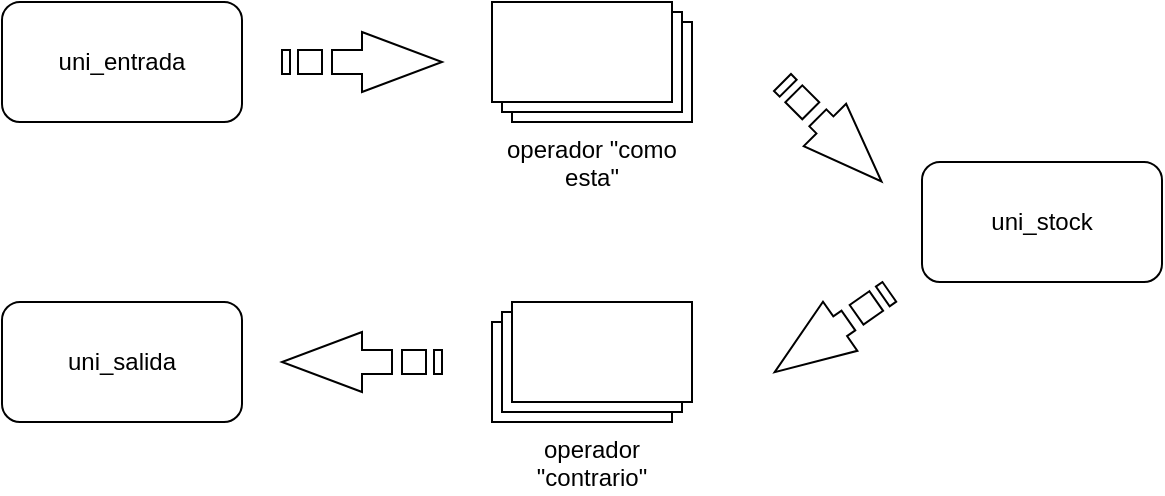<mxfile version="22.1.8" type="github">
  <diagram id="kgpKYQtTHZ0yAKxKKP6v" name="Page-1">
    <mxGraphModel dx="1434" dy="750" grid="1" gridSize="10" guides="1" tooltips="1" connect="1" arrows="1" fold="1" page="1" pageScale="1" pageWidth="850" pageHeight="1100" math="0" shadow="0">
      <root>
        <mxCell id="0" />
        <mxCell id="1" parent="0" />
        <mxCell id="0UKLwXg4Dds4JLnMCCdG-1" value="operador &quot;como esta&quot;" style="verticalLabelPosition=bottom;verticalAlign=top;html=1;shape=mxgraph.basic.layered_rect;dx=10;outlineConnect=0;whiteSpace=wrap;" vertex="1" parent="1">
          <mxGeometry x="375" y="160" width="100" height="60" as="geometry" />
        </mxCell>
        <mxCell id="0UKLwXg4Dds4JLnMCCdG-2" value="" style="html=1;shadow=0;dashed=0;align=center;verticalAlign=middle;shape=mxgraph.arrows2.stripedArrow;dy=0.6;dx=40;notch=25;" vertex="1" parent="1">
          <mxGeometry x="270" y="175" width="80" height="30" as="geometry" />
        </mxCell>
        <mxCell id="0UKLwXg4Dds4JLnMCCdG-3" value="" style="html=1;shadow=0;dashed=0;align=center;verticalAlign=middle;shape=mxgraph.arrows2.stripedArrow;dy=0.6;dx=40;notch=25;rotation=45;" vertex="1" parent="1">
          <mxGeometry x="510" y="210" width="70" height="30" as="geometry" />
        </mxCell>
        <mxCell id="0UKLwXg4Dds4JLnMCCdG-7" value="uni_entrada" style="rounded=1;whiteSpace=wrap;html=1;" vertex="1" parent="1">
          <mxGeometry x="130" y="160" width="120" height="60" as="geometry" />
        </mxCell>
        <mxCell id="0UKLwXg4Dds4JLnMCCdG-8" value="uni_stock" style="rounded=1;whiteSpace=wrap;html=1;" vertex="1" parent="1">
          <mxGeometry x="590" y="240" width="120" height="60" as="geometry" />
        </mxCell>
        <mxCell id="0UKLwXg4Dds4JLnMCCdG-9" value="" style="html=1;shadow=0;dashed=0;align=center;verticalAlign=middle;shape=mxgraph.arrows2.stripedArrow;dy=0.6;dx=40;notch=25;rotation=-215;" vertex="1" parent="1">
          <mxGeometry x="510" y="310" width="70" height="30" as="geometry" />
        </mxCell>
        <mxCell id="0UKLwXg4Dds4JLnMCCdG-10" value="operador &quot;contrario&quot;" style="verticalLabelPosition=bottom;verticalAlign=top;html=1;shape=mxgraph.basic.layered_rect;dx=10;outlineConnect=0;whiteSpace=wrap;flipH=1;" vertex="1" parent="1">
          <mxGeometry x="375" y="310" width="100" height="60" as="geometry" />
        </mxCell>
        <mxCell id="0UKLwXg4Dds4JLnMCCdG-11" value="" style="html=1;shadow=0;dashed=0;align=center;verticalAlign=middle;shape=mxgraph.arrows2.stripedArrow;dy=0.6;dx=40;notch=25;flipH=1;" vertex="1" parent="1">
          <mxGeometry x="270" y="325" width="80" height="30" as="geometry" />
        </mxCell>
        <mxCell id="0UKLwXg4Dds4JLnMCCdG-12" value="uni_salida" style="rounded=1;whiteSpace=wrap;html=1;" vertex="1" parent="1">
          <mxGeometry x="130" y="310" width="120" height="60" as="geometry" />
        </mxCell>
      </root>
    </mxGraphModel>
  </diagram>
</mxfile>
